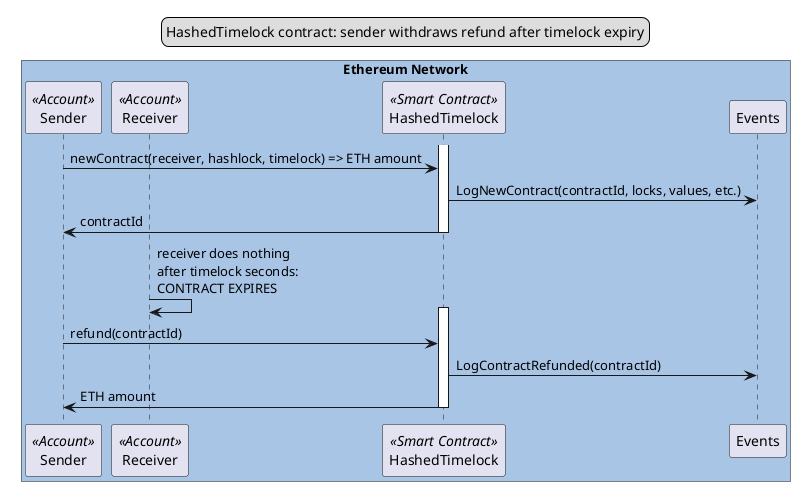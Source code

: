 @startuml
skinparam BoxPadding 20

legend top
HashedTimelock contract: sender withdraws refund after timelock expiry
end legend

box "Ethereum Network" #A9C5E6
participant Sender as sender << Account >>
participant Receiver as receiver << Account >>
participant HashedTimelock as htlc << Smart Contract >>
participant Events as events
end box

activate htlc
sender->htlc:newContract(receiver, hashlock, timelock) => ETH amount
htlc->events:LogNewContract(contractId, locks, values, etc.)
htlc->sender:contractId
deactivate htlc

receiver->receiver:receiver does nothing\nafter timelock seconds:\nCONTRACT EXPIRES

activate htlc
sender->htlc:refund(contractId)
htlc->events:LogContractRefunded(contractId)
htlc->sender:ETH amount
deactivate htlc

@enduml
